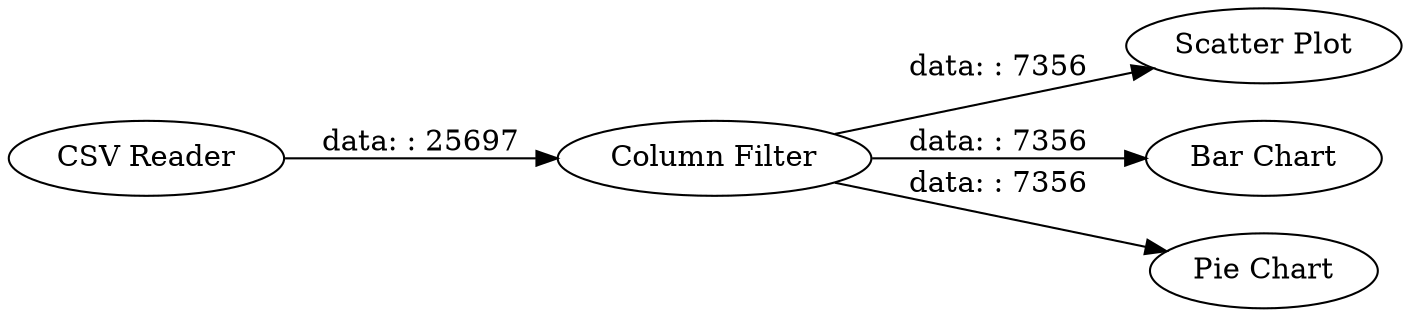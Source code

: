 digraph {
	"4617338878376632988_3" [label="Scatter Plot"]
	"4617338878376632988_1" [label="CSV Reader"]
	"4617338878376632988_5" [label="Bar Chart"]
	"4617338878376632988_2" [label="Column Filter"]
	"4617338878376632988_4" [label="Pie Chart"]
	"4617338878376632988_2" -> "4617338878376632988_5" [label="data: : 7356"]
	"4617338878376632988_2" -> "4617338878376632988_4" [label="data: : 7356"]
	"4617338878376632988_2" -> "4617338878376632988_3" [label="data: : 7356"]
	"4617338878376632988_1" -> "4617338878376632988_2" [label="data: : 25697"]
	rankdir=LR
}
